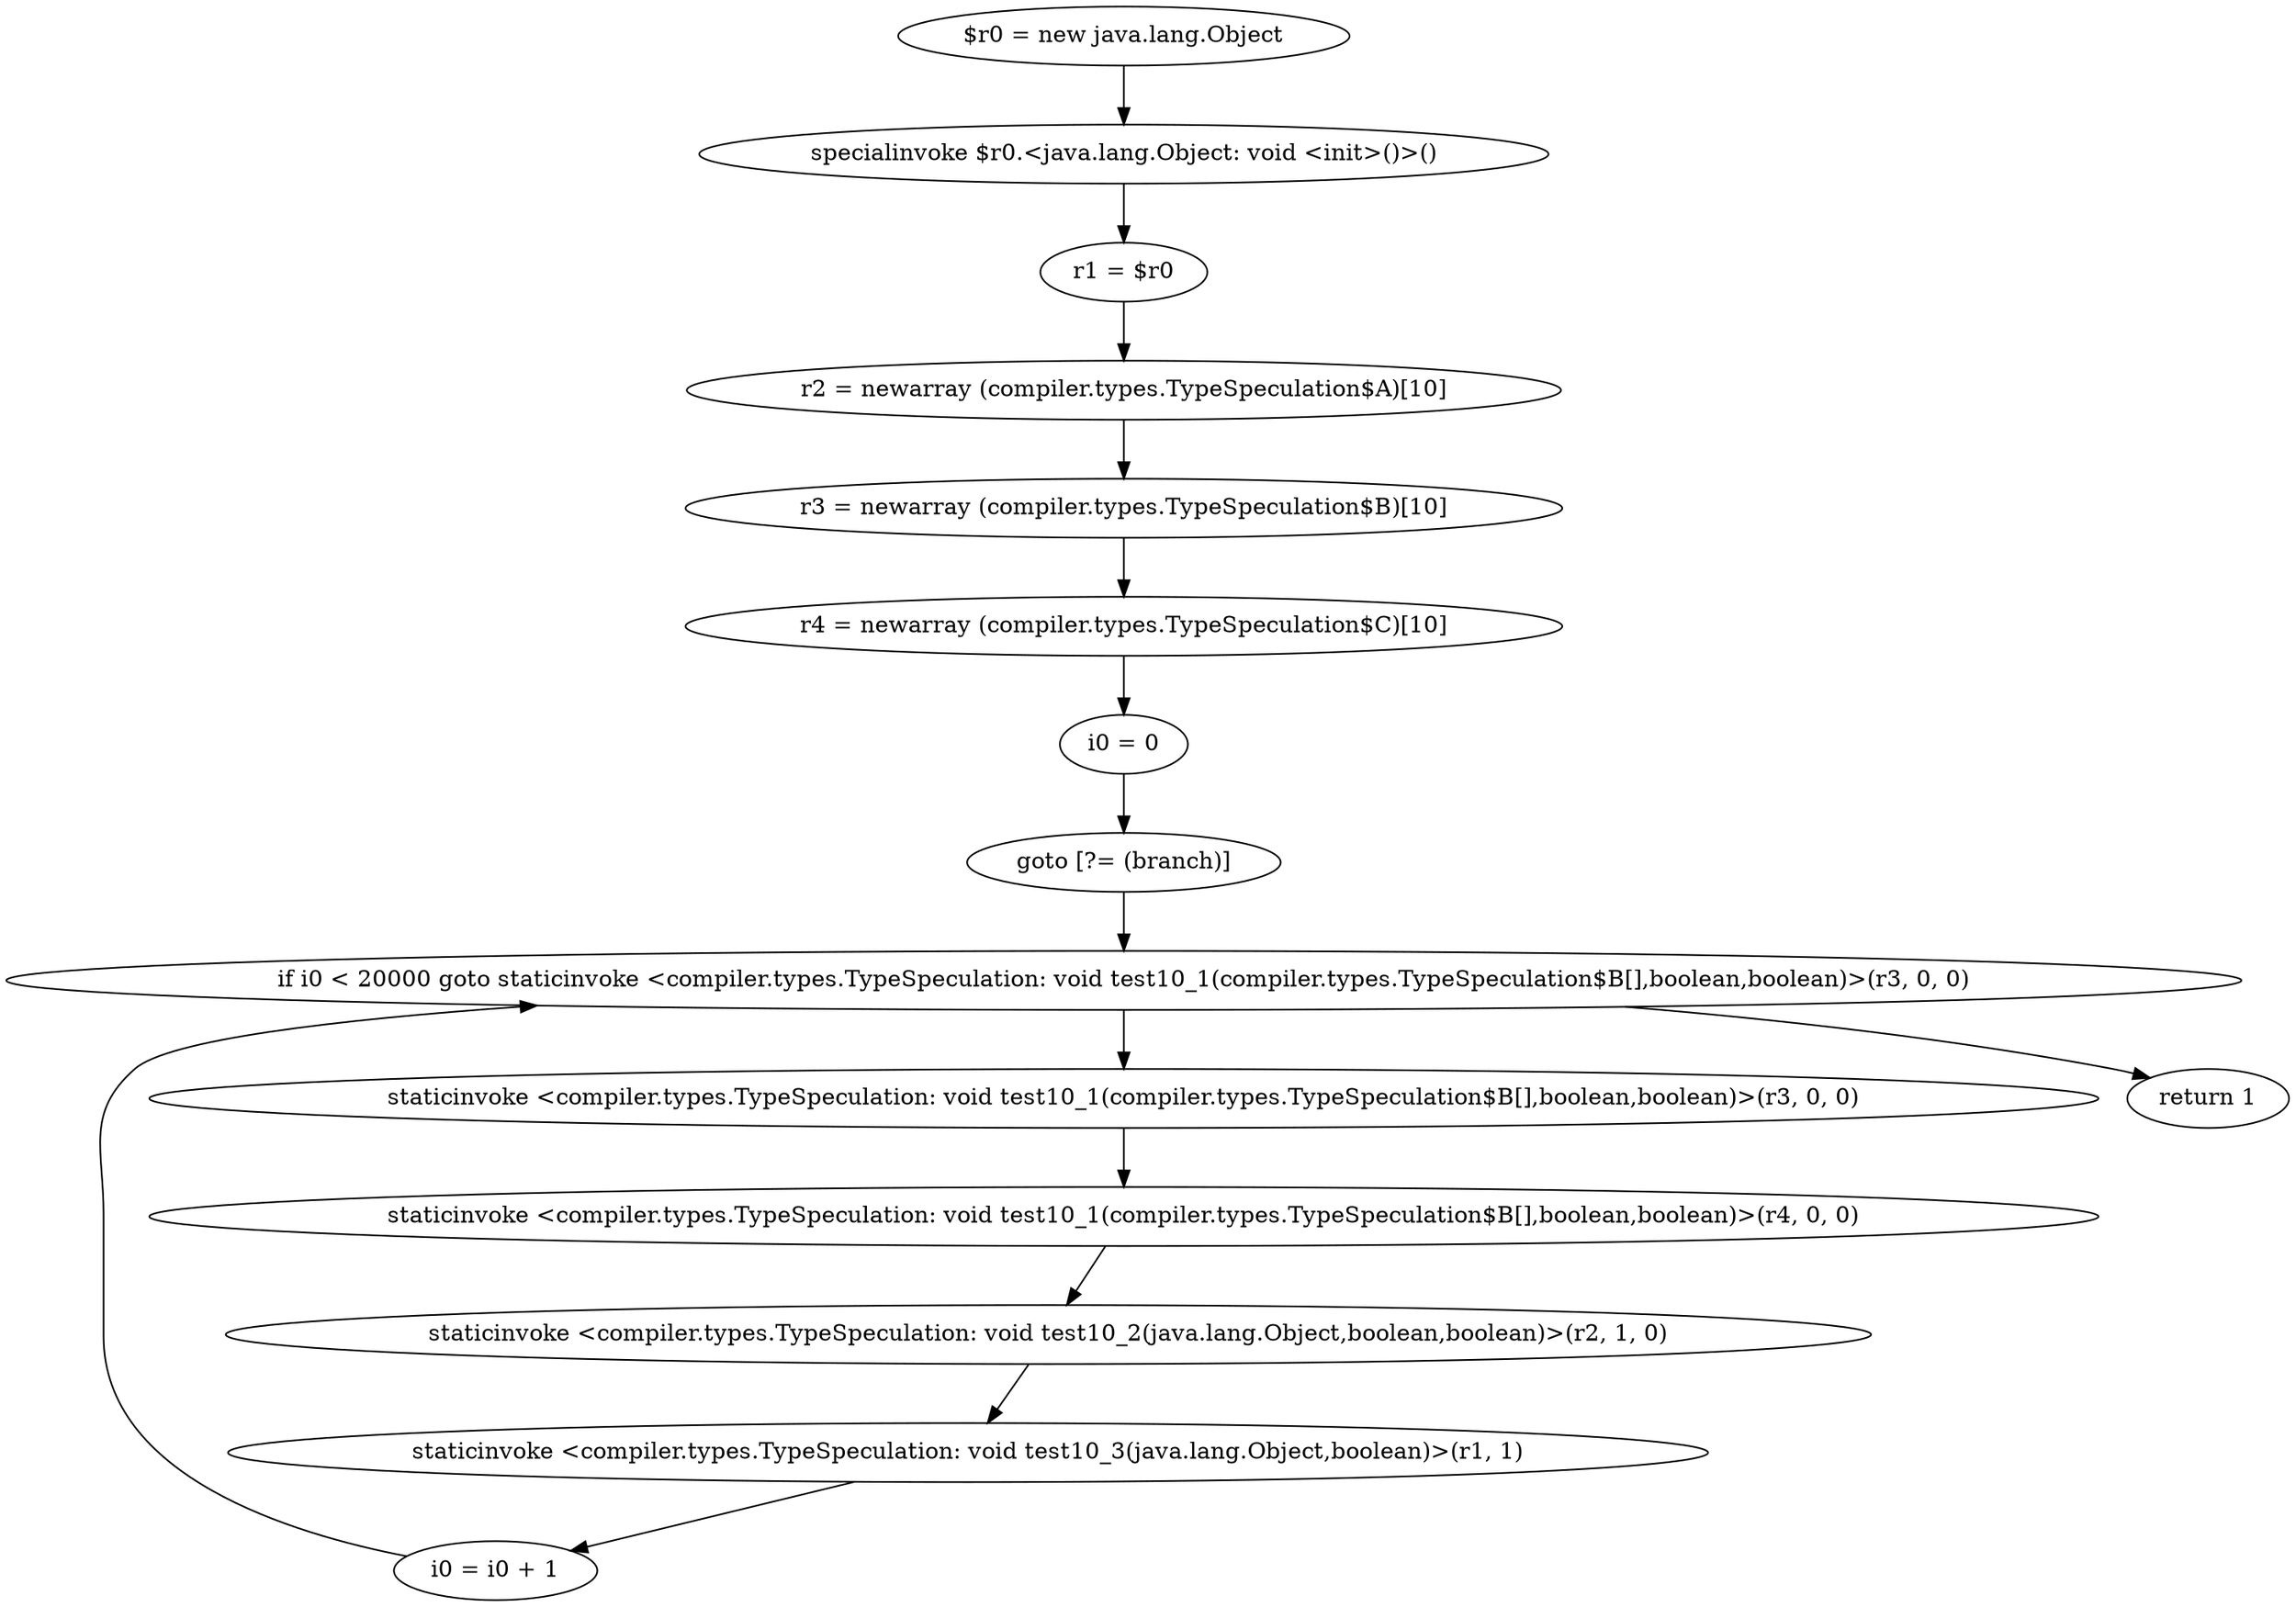 digraph "unitGraph" {
    "$r0 = new java.lang.Object"
    "specialinvoke $r0.<java.lang.Object: void <init>()>()"
    "r1 = $r0"
    "r2 = newarray (compiler.types.TypeSpeculation$A)[10]"
    "r3 = newarray (compiler.types.TypeSpeculation$B)[10]"
    "r4 = newarray (compiler.types.TypeSpeculation$C)[10]"
    "i0 = 0"
    "goto [?= (branch)]"
    "staticinvoke <compiler.types.TypeSpeculation: void test10_1(compiler.types.TypeSpeculation$B[],boolean,boolean)>(r3, 0, 0)"
    "staticinvoke <compiler.types.TypeSpeculation: void test10_1(compiler.types.TypeSpeculation$B[],boolean,boolean)>(r4, 0, 0)"
    "staticinvoke <compiler.types.TypeSpeculation: void test10_2(java.lang.Object,boolean,boolean)>(r2, 1, 0)"
    "staticinvoke <compiler.types.TypeSpeculation: void test10_3(java.lang.Object,boolean)>(r1, 1)"
    "i0 = i0 + 1"
    "if i0 < 20000 goto staticinvoke <compiler.types.TypeSpeculation: void test10_1(compiler.types.TypeSpeculation$B[],boolean,boolean)>(r3, 0, 0)"
    "return 1"
    "$r0 = new java.lang.Object"->"specialinvoke $r0.<java.lang.Object: void <init>()>()";
    "specialinvoke $r0.<java.lang.Object: void <init>()>()"->"r1 = $r0";
    "r1 = $r0"->"r2 = newarray (compiler.types.TypeSpeculation$A)[10]";
    "r2 = newarray (compiler.types.TypeSpeculation$A)[10]"->"r3 = newarray (compiler.types.TypeSpeculation$B)[10]";
    "r3 = newarray (compiler.types.TypeSpeculation$B)[10]"->"r4 = newarray (compiler.types.TypeSpeculation$C)[10]";
    "r4 = newarray (compiler.types.TypeSpeculation$C)[10]"->"i0 = 0";
    "i0 = 0"->"goto [?= (branch)]";
    "goto [?= (branch)]"->"if i0 < 20000 goto staticinvoke <compiler.types.TypeSpeculation: void test10_1(compiler.types.TypeSpeculation$B[],boolean,boolean)>(r3, 0, 0)";
    "staticinvoke <compiler.types.TypeSpeculation: void test10_1(compiler.types.TypeSpeculation$B[],boolean,boolean)>(r3, 0, 0)"->"staticinvoke <compiler.types.TypeSpeculation: void test10_1(compiler.types.TypeSpeculation$B[],boolean,boolean)>(r4, 0, 0)";
    "staticinvoke <compiler.types.TypeSpeculation: void test10_1(compiler.types.TypeSpeculation$B[],boolean,boolean)>(r4, 0, 0)"->"staticinvoke <compiler.types.TypeSpeculation: void test10_2(java.lang.Object,boolean,boolean)>(r2, 1, 0)";
    "staticinvoke <compiler.types.TypeSpeculation: void test10_2(java.lang.Object,boolean,boolean)>(r2, 1, 0)"->"staticinvoke <compiler.types.TypeSpeculation: void test10_3(java.lang.Object,boolean)>(r1, 1)";
    "staticinvoke <compiler.types.TypeSpeculation: void test10_3(java.lang.Object,boolean)>(r1, 1)"->"i0 = i0 + 1";
    "i0 = i0 + 1"->"if i0 < 20000 goto staticinvoke <compiler.types.TypeSpeculation: void test10_1(compiler.types.TypeSpeculation$B[],boolean,boolean)>(r3, 0, 0)";
    "if i0 < 20000 goto staticinvoke <compiler.types.TypeSpeculation: void test10_1(compiler.types.TypeSpeculation$B[],boolean,boolean)>(r3, 0, 0)"->"return 1";
    "if i0 < 20000 goto staticinvoke <compiler.types.TypeSpeculation: void test10_1(compiler.types.TypeSpeculation$B[],boolean,boolean)>(r3, 0, 0)"->"staticinvoke <compiler.types.TypeSpeculation: void test10_1(compiler.types.TypeSpeculation$B[],boolean,boolean)>(r3, 0, 0)";
}
